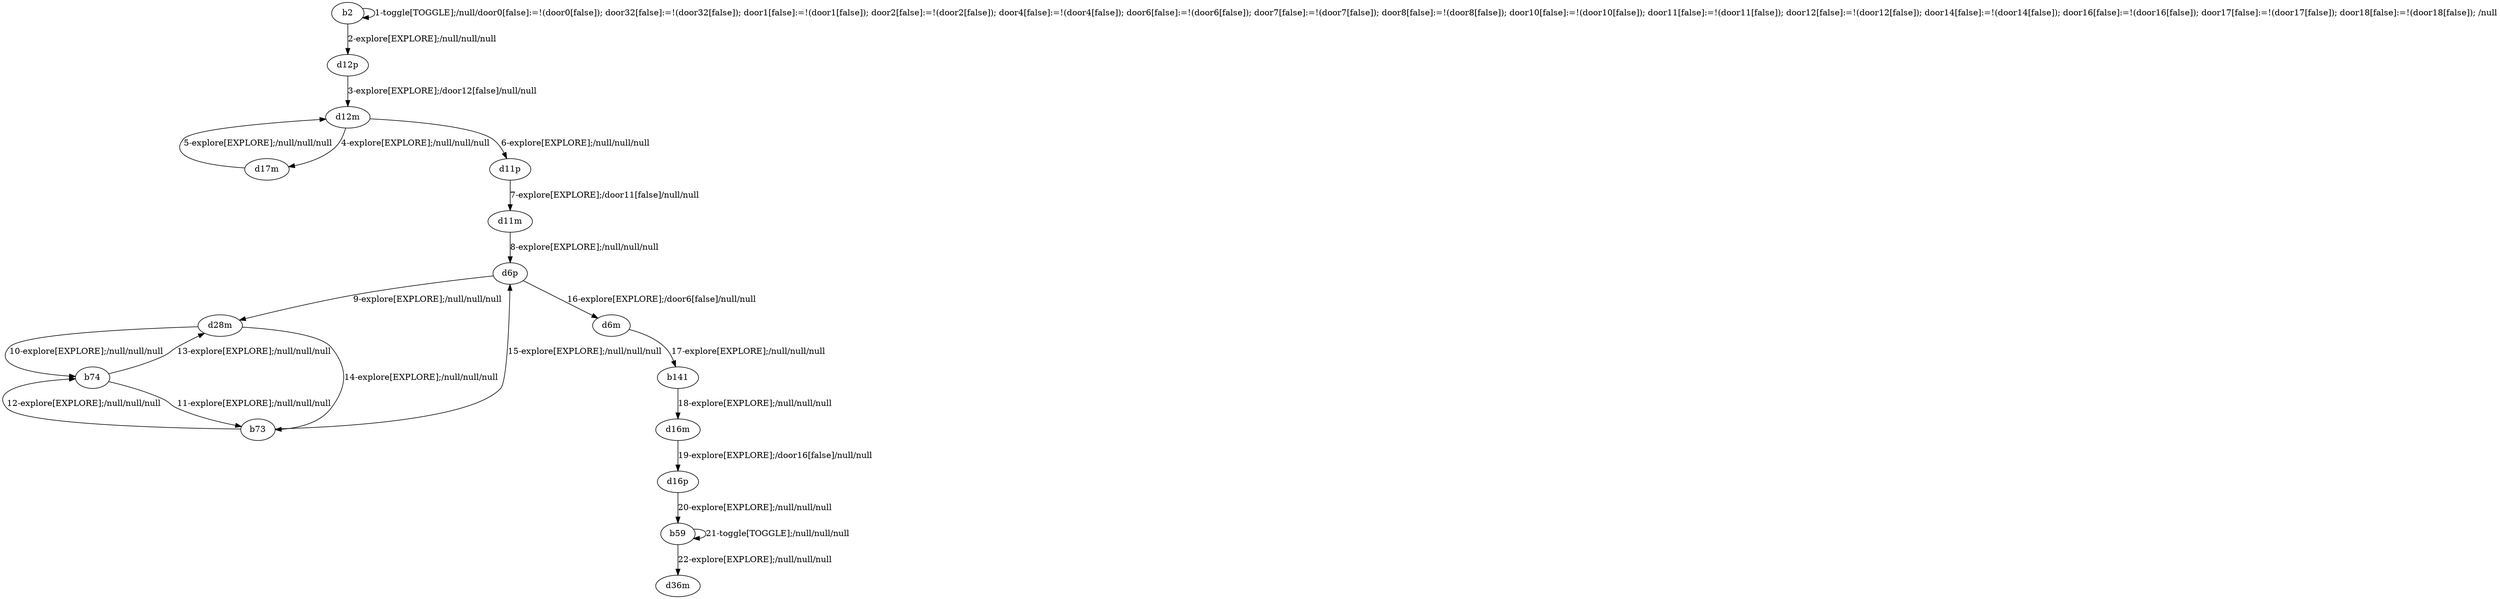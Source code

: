 # Total number of goals covered by this test: 2
# b74 --> d28m
# d28m --> b74

digraph g {
"b2" -> "b2" [label = "1-toggle[TOGGLE];/null/door0[false]:=!(door0[false]); door32[false]:=!(door32[false]); door1[false]:=!(door1[false]); door2[false]:=!(door2[false]); door4[false]:=!(door4[false]); door6[false]:=!(door6[false]); door7[false]:=!(door7[false]); door8[false]:=!(door8[false]); door10[false]:=!(door10[false]); door11[false]:=!(door11[false]); door12[false]:=!(door12[false]); door14[false]:=!(door14[false]); door16[false]:=!(door16[false]); door17[false]:=!(door17[false]); door18[false]:=!(door18[false]); /null"];
"b2" -> "d12p" [label = "2-explore[EXPLORE];/null/null/null"];
"d12p" -> "d12m" [label = "3-explore[EXPLORE];/door12[false]/null/null"];
"d12m" -> "d17m" [label = "4-explore[EXPLORE];/null/null/null"];
"d17m" -> "d12m" [label = "5-explore[EXPLORE];/null/null/null"];
"d12m" -> "d11p" [label = "6-explore[EXPLORE];/null/null/null"];
"d11p" -> "d11m" [label = "7-explore[EXPLORE];/door11[false]/null/null"];
"d11m" -> "d6p" [label = "8-explore[EXPLORE];/null/null/null"];
"d6p" -> "d28m" [label = "9-explore[EXPLORE];/null/null/null"];
"d28m" -> "b74" [label = "10-explore[EXPLORE];/null/null/null"];
"b74" -> "b73" [label = "11-explore[EXPLORE];/null/null/null"];
"b73" -> "b74" [label = "12-explore[EXPLORE];/null/null/null"];
"b74" -> "d28m" [label = "13-explore[EXPLORE];/null/null/null"];
"d28m" -> "b73" [label = "14-explore[EXPLORE];/null/null/null"];
"b73" -> "d6p" [label = "15-explore[EXPLORE];/null/null/null"];
"d6p" -> "d6m" [label = "16-explore[EXPLORE];/door6[false]/null/null"];
"d6m" -> "b141" [label = "17-explore[EXPLORE];/null/null/null"];
"b141" -> "d16m" [label = "18-explore[EXPLORE];/null/null/null"];
"d16m" -> "d16p" [label = "19-explore[EXPLORE];/door16[false]/null/null"];
"d16p" -> "b59" [label = "20-explore[EXPLORE];/null/null/null"];
"b59" -> "b59" [label = "21-toggle[TOGGLE];/null/null/null"];
"b59" -> "d36m" [label = "22-explore[EXPLORE];/null/null/null"];
}